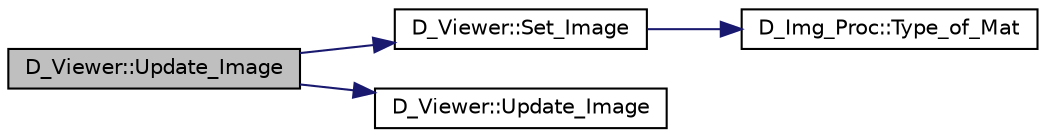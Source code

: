 digraph "D_Viewer::Update_Image"
{
 // LATEX_PDF_SIZE
  edge [fontname="Helvetica",fontsize="10",labelfontname="Helvetica",labelfontsize="10"];
  node [fontname="Helvetica",fontsize="10",shape=record];
  rankdir="LR";
  Node1 [label="D_Viewer::Update_Image",height=0.2,width=0.4,color="black", fillcolor="grey75", style="filled", fontcolor="black",tooltip=" "];
  Node1 -> Node2 [color="midnightblue",fontsize="10",style="solid",fontname="Helvetica"];
  Node2 [label="D_Viewer::Set_Image",height=0.2,width=0.4,color="black", fillcolor="white", style="filled",URL="$class_d___viewer.html#afd944649f022f14ab883e45c40581618",tooltip=" "];
  Node2 -> Node3 [color="midnightblue",fontsize="10",style="solid",fontname="Helvetica"];
  Node3 [label="D_Img_Proc::Type_of_Mat",height=0.2,width=0.4,color="black", fillcolor="white", style="filled",URL="$class_d___img___proc.html#a7bca30c8476acd261b0f564fbefc80ea",tooltip=" "];
  Node1 -> Node4 [color="midnightblue",fontsize="10",style="solid",fontname="Helvetica"];
  Node4 [label="D_Viewer::Update_Image",height=0.2,width=0.4,color="black", fillcolor="white", style="filled",URL="$class_d___viewer.html#af32a5a09291e7044cd134d021b966d59",tooltip=" "];
}
